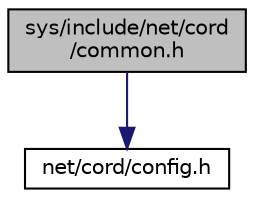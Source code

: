 digraph "sys/include/net/cord/common.h"
{
 // LATEX_PDF_SIZE
  edge [fontname="Helvetica",fontsize="10",labelfontname="Helvetica",labelfontsize="10"];
  node [fontname="Helvetica",fontsize="10",shape=record];
  Node1 [label="sys/include/net/cord\l/common.h",height=0.2,width=0.4,color="black", fillcolor="grey75", style="filled", fontcolor="black",tooltip="Shared CoRE RD endpoint functions."];
  Node1 -> Node2 [color="midnightblue",fontsize="10",style="solid",fontname="Helvetica"];
  Node2 [label="net/cord/config.h",height=0.2,width=0.4,color="black", fillcolor="white", style="filled",URL="$sys_2include_2net_2cord_2config_8h.html",tooltip="(Default) configuration values for CoRE RD endpoints and lookup clients"];
}
